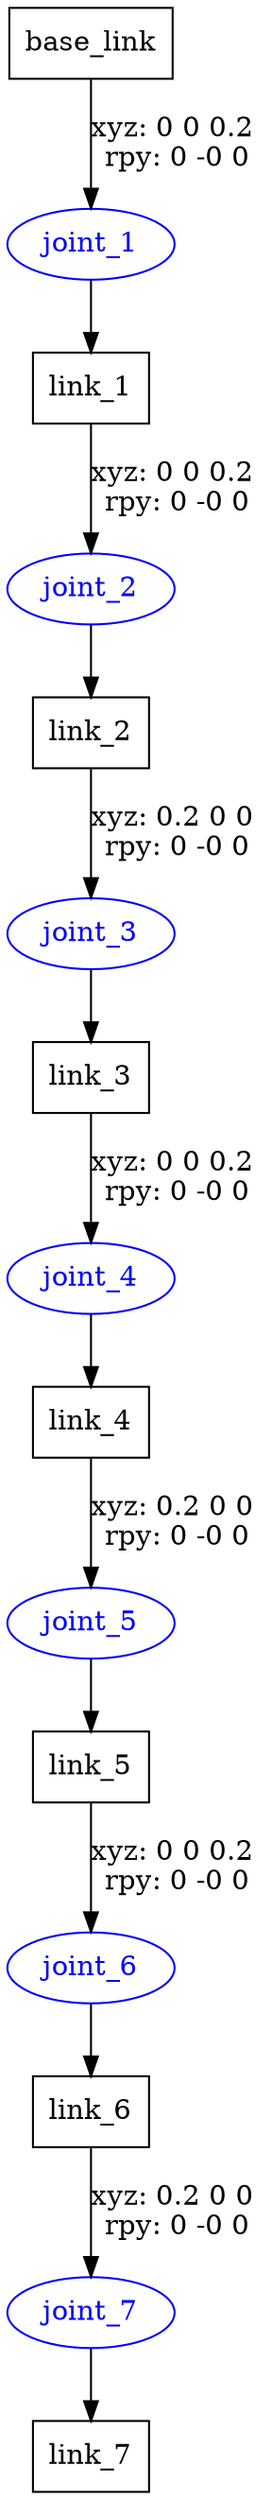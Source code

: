 digraph G {
node [shape=box];
"base_link" [label="base_link"];
"link_1" [label="link_1"];
"link_2" [label="link_2"];
"link_3" [label="link_3"];
"link_4" [label="link_4"];
"link_5" [label="link_5"];
"link_6" [label="link_6"];
"link_7" [label="link_7"];
node [shape=ellipse, color=blue, fontcolor=blue];
"base_link" -> "joint_1" [label="xyz: 0 0 0.2 \nrpy: 0 -0 0"]
"joint_1" -> "link_1"
"link_1" -> "joint_2" [label="xyz: 0 0 0.2 \nrpy: 0 -0 0"]
"joint_2" -> "link_2"
"link_2" -> "joint_3" [label="xyz: 0.2 0 0 \nrpy: 0 -0 0"]
"joint_3" -> "link_3"
"link_3" -> "joint_4" [label="xyz: 0 0 0.2 \nrpy: 0 -0 0"]
"joint_4" -> "link_4"
"link_4" -> "joint_5" [label="xyz: 0.2 0 0 \nrpy: 0 -0 0"]
"joint_5" -> "link_5"
"link_5" -> "joint_6" [label="xyz: 0 0 0.2 \nrpy: 0 -0 0"]
"joint_6" -> "link_6"
"link_6" -> "joint_7" [label="xyz: 0.2 0 0 \nrpy: 0 -0 0"]
"joint_7" -> "link_7"
}
